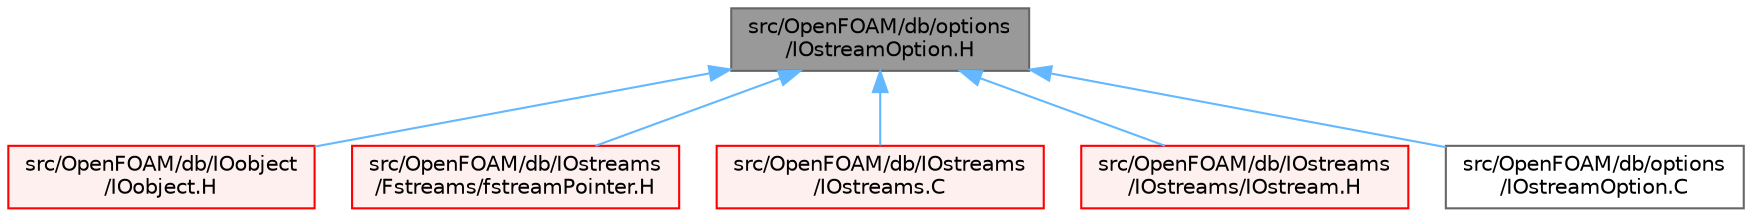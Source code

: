 digraph "src/OpenFOAM/db/options/IOstreamOption.H"
{
 // LATEX_PDF_SIZE
  bgcolor="transparent";
  edge [fontname=Helvetica,fontsize=10,labelfontname=Helvetica,labelfontsize=10];
  node [fontname=Helvetica,fontsize=10,shape=box,height=0.2,width=0.4];
  Node1 [id="Node000001",label="src/OpenFOAM/db/options\l/IOstreamOption.H",height=0.2,width=0.4,color="gray40", fillcolor="grey60", style="filled", fontcolor="black",tooltip=" "];
  Node1 -> Node2 [id="edge1_Node000001_Node000002",dir="back",color="steelblue1",style="solid",tooltip=" "];
  Node2 [id="Node000002",label="src/OpenFOAM/db/IOobject\l/IOobject.H",height=0.2,width=0.4,color="red", fillcolor="#FFF0F0", style="filled",URL="$IOobject_8H.html",tooltip=" "];
  Node1 -> Node5778 [id="edge2_Node000001_Node005778",dir="back",color="steelblue1",style="solid",tooltip=" "];
  Node5778 [id="Node005778",label="src/OpenFOAM/db/IOstreams\l/Fstreams/fstreamPointer.H",height=0.2,width=0.4,color="red", fillcolor="#FFF0F0", style="filled",URL="$fstreamPointer_8H.html",tooltip=" "];
  Node1 -> Node5853 [id="edge3_Node000001_Node005853",dir="back",color="steelblue1",style="solid",tooltip=" "];
  Node5853 [id="Node005853",label="src/OpenFOAM/db/IOstreams\l/IOstreams.C",height=0.2,width=0.4,color="red", fillcolor="#FFF0F0", style="filled",URL="$IOstreams_8C.html",tooltip=" "];
  Node1 -> Node5925 [id="edge4_Node000001_Node005925",dir="back",color="steelblue1",style="solid",tooltip=" "];
  Node5925 [id="Node005925",label="src/OpenFOAM/db/IOstreams\l/IOstreams/IOstream.H",height=0.2,width=0.4,color="red", fillcolor="#FFF0F0", style="filled",URL="$IOstream_8H.html",tooltip=" "];
  Node1 -> Node6816 [id="edge5_Node000001_Node006816",dir="back",color="steelblue1",style="solid",tooltip=" "];
  Node6816 [id="Node006816",label="src/OpenFOAM/db/options\l/IOstreamOption.C",height=0.2,width=0.4,color="grey40", fillcolor="white", style="filled",URL="$IOstreamOption_8C.html",tooltip=" "];
}
